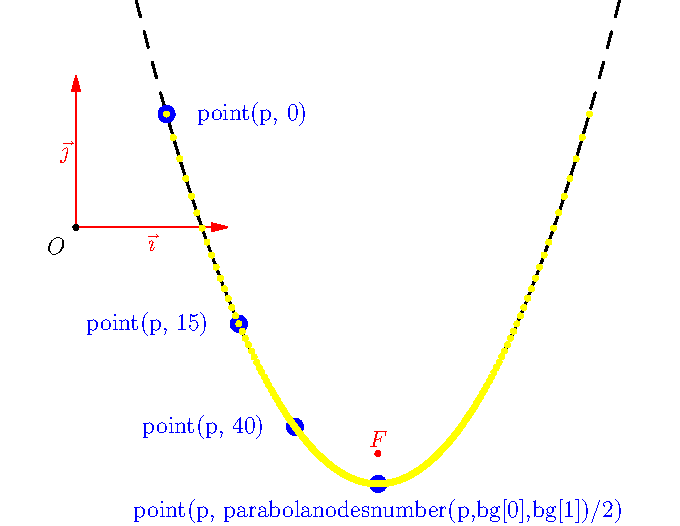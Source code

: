 import geometry;
size(12cm);

// currentcoordsys=cartesiansystem((0,0),i=(1,0.5),j=(-0.5,.75));
show(currentcoordsys, xpen=invisible);

point F=(2,-1.5);
dot("$F$",F,N,red);

// Enlarge the bounding box of the current picture.
draw(box((-0.5,-0.4),(4,1.5)),invisible);

parabola p=parabola(F,0.2,90);

draw(p,bp+dashed); /* Defered drawing to adjust the path to the final
                   bounding box.*/

// Define the bounding box to draw the parabola.
// Try finalbounds(); to determine the final bounding box.
p.bmin=(-0.5,-0.4);
p.bmax=(3.7,0.75);
draw((path)p, linewidth(bp)); /* The path of 'p' is restricted to the box whose
                  the corners are p.bmin, p.bmax.*/

/*<asyxml><view file="modules/geometry.asy" type="point" signature="point(explicit parabola,explicit real)"/></asyxml>*/
dot("point(p, 0)", point(p,0),2E,3mm+blue);

dot("point(p, 15)", point(p,15),2W,3mm+blue);

/*<asyxml><view file="modules/geometry.asy" type="abscissa" signature="nodabscissa(real)"/></asyxml>*/
dot("point(p, 40)", point(p,nodabscissa(40)), 2W,3mm+blue);
// point(p,nodabscissa(40)) can be replaced by point(p,40)

/*<asyxml><view file="modules/geometry.asy" type="real[]" signature="bangles(picture,parabola)"/></asyxml>*/
real[] bg=bangles(p);

/*<asyxml><view file="modules/geometry.asy" type="int" signature="parabolanodesnumber(parabola,real,real)"/></asyxml>*/
dot("point(p, parabolanodesnumber(p,bg[0],bg[1])/2)",
    point(p, parabolanodesnumber(p,bg[0],bg[1])/2), S, 3mm+blue);

dot((path)p, yellow);
